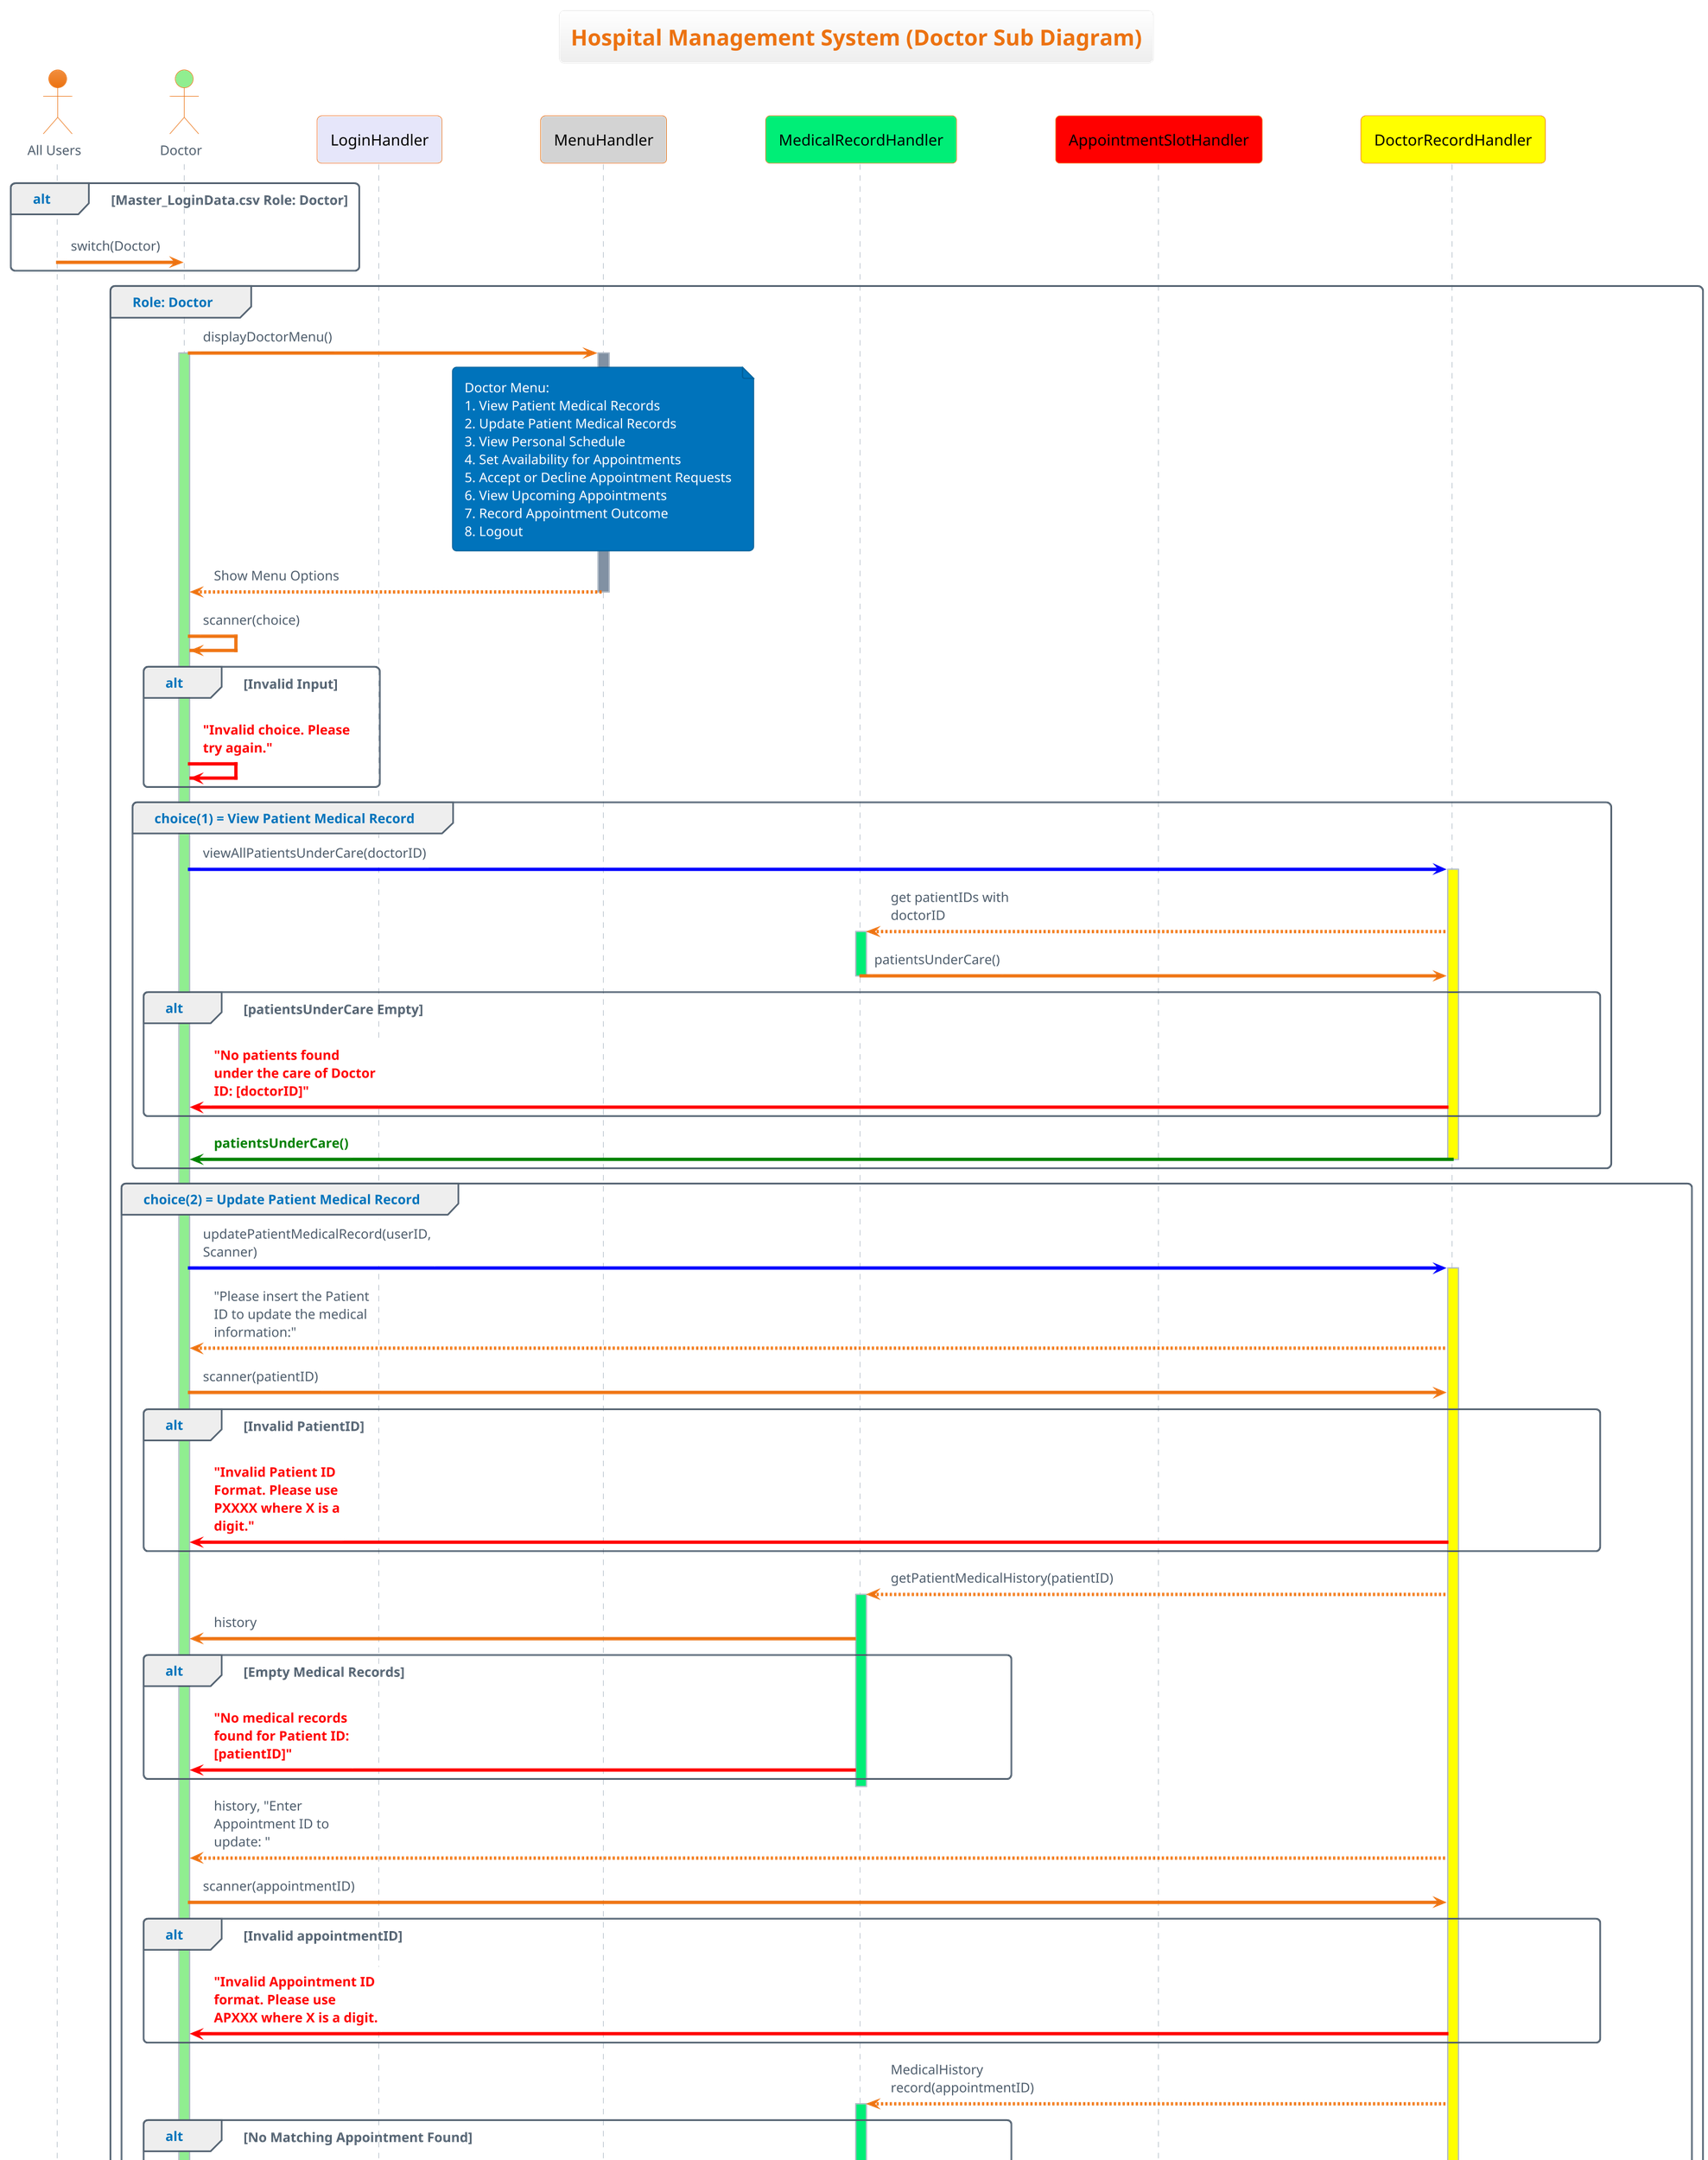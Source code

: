 @startuml
title Hospital Management System (Doctor Sub Diagram)

scale 2

skinparam maxMessageSize 150
skinparam sequenceBoxPadding 10     

skinparam DefaultFontColor black
skinparam sequenceMessageBackgroundColor white
skinparam sequenceMessageFontColor black

skinparam SequenceArrowThickness 2

skinparam SequenceGroupBorderColor gray


' Set font properties for all alt/group text
skinparam sequenceGroupFontName Arial
skinparam sequenceGroupFontSize 14
skinparam sequenceGroupFontColor black
skinparam sequenceGroupBackgroundColor white



!theme aws-orange

actor "All Users" as AllUsers
actor Doctor #LightGreen

skinparam ParticipantFontColor black
skinparam ParticipantFontSize 14
skinparam ParticipantFontName Arial Black

participant LoginHandler #lavender
participant MenuHandler #lightgray
participant MedicalRecordHandler #00ee77
participant AppointmentSlotHandler #red
participant DoctorRecordHandler #yellow

alt Master_LoginData.csv Role: Doctor
    AllUsers -> Doctor: switch(Doctor)
end
Group Role: Doctor
    Doctor -> MenuHandler : displayDoctorMenu()
    activate Doctor #LightGreen
    activate MenuHandler
    note over MenuHandler
        Doctor Menu:
        1. View Patient Medical Records
        2. Update Patient Medical Records
        3. View Personal Schedule
        4. Set Availability for Appointments
        5. Accept or Decline Appointment Requests
        6. View Upcoming Appointments
        7. Record Appointment Outcome
        8. Logout
    end note
    MenuHandler --> Doctor : Show Menu Options
    deactivate MenuHandler
    Doctor -> Doctor : scanner(choice)
    alt Invalid Input
        Doctor -[#red]> Doctor :<font color=red><b>"Invalid choice. Please try again."
    end
    group choice(1) = View Patient Medical Record
        Doctor -[#blue]> DoctorRecordHandler : viewAllPatientsUnderCare(doctorID)
        activate DoctorRecordHandler #yellow
        DoctorRecordHandler --> MedicalRecordHandler: get patientIDs with doctorID
        activate MedicalRecordHandler #00ee77
        MedicalRecordHandler -> DoctorRecordHandler: patientsUnderCare()
        deactivate MedicalRecordHandler #00ee77
        alt patientsUnderCare Empty
            DoctorRecordHandler -[#red]> Doctor :<font color=red><b>"No patients found under the care of Doctor ID: [doctorID]"
        end
        DoctorRecordHandler -[#green]> Doctor :<font color=green><b>patientsUnderCare()
        deactivate DoctorRecordHandler #yellow
    end

    group choice(2) = Update Patient Medical Record
        Doctor -[#blue]> DoctorRecordHandler : updatePatientMedicalRecord(userID, Scanner)
        activate DoctorRecordHandler #yellow
        DoctorRecordHandler --> Doctor: "Please insert the Patient ID to update the medical information:"
        Doctor -> DoctorRecordHandler: scanner(patientID)
        alt Invalid PatientID
            DoctorRecordHandler -[#red]> Doctor :<font color=red><b>"Invalid Patient ID Format. Please use PXXXX where X is a digit."
        end
        DoctorRecordHandler --> MedicalRecordHandler: getPatientMedicalHistory(patientID)
        activate MedicalRecordHandler #00ee77
        MedicalRecordHandler -> Doctor: history
        alt Empty Medical Records
            MedicalRecordHandler -[#red]> Doctor :<font color=red><b>"No medical records found for Patient ID: [patientID]"
        end
        deactivate MedicalRecordHandler #00ee77
        DoctorRecordHandler --> Doctor: history, "Enter Appointment ID to update: "
        Doctor -> DoctorRecordHandler: scanner(appointmentID)
        alt Invalid appointmentID
            DoctorRecordHandler -[#red]> Doctor :<font color=red><b>"Invalid Appointment ID format. Please use APXXX where X is a digit.
        end
        DoctorRecordHandler --> MedicalRecordHandler: MedicalHistory record(appointmentID)
        activate MedicalRecordHandler #00ee77
        alt No Matching Appointment Found
            MedicalRecordHandler -[#red]> Doctor :<font color=red><b>"No matching appointment found."
        end
        MedicalRecordHandler -> DoctorRecordHandler: recordToUpdate
        deactivate MedicalRecordHandler #00ee77
        DoctorRecordHandler --> Doctor: "Choose an option"
        Doctor -> DoctorRecordHandler: scanner(option)

        alt Invalid Input
            Doctor -[#red]-> DoctorRecordHandler :<font color=red><b> "Invalid Input"
        end

        Group 1. Update Type of Service
            DoctorRecordHandler --> Doctor: "Available Type of Services:"
            Doctor -> DoctorRecordHandler: scanner(newService)
            alt Invalid Service Type
                    DoctorRecordHandler -[#red]-> Doctor :<font color=red><b>"Invalid Type of Service. Please choose from the available options.""
            end
            DoctorRecordHandler -> DoctorRecordHandler: updateMedicalRecordInCSV()
            DoctorRecordHandler -[#green]-> Doctor :<font color=green><b>"Medical record updated successfully"
        end
        Group 2. Update Diagnosis
            DoctorRecordHandler --> Doctor: "Enter new Diagnosis"
            Doctor -> DoctorRecordHandler: scanner(newDiagnosis)
            alt Invalid Diagnosis
                DoctorRecordHandler -[#red]-> Doctor :<font color=red><b>"Invalid input for Diagnosis. Only letters and spaces are allowed."
            end
            DoctorRecordHandler -> DoctorRecordHandler: updateMedicalRecordInCSV()
            DoctorRecordHandler -[#green]-> Doctor :<font color=green><b>"Medical record updated successfully"
        end
        Group 3. Update Treatment
            DoctorRecordHandler --> Doctor: "Enter new Treatment"
            Doctor -> DoctorRecordHandler: scanner(newTreatment)
            alt Invalid Treatment
                DoctorRecordHandler -[#red]-> Doctor :<font color=red><b>"Invalid input for Treatment. Only letters and spaces are allowed."
            end
            DoctorRecordHandler -> DoctorRecordHandler: updateMedicalRecordInCSV()
            DoctorRecordHandler -[#green]-> Doctor :<font color=green><b>"Medical record updated successfully"
        end
        Group 4. Update Case Notes
            DoctorRecordHandler --> Doctor: "Enter new Case Notes"
            Doctor -> DoctorRecordHandler: scanner(newCaseNotes)
            DoctorRecordHandler -> DoctorRecordHandler: updateMedicalRecordInCSV()
            DoctorRecordHandler -[#green]-> Doctor :<font color=green><b>"Medical record updated successfully"
        end
        deactivate DoctorRecordHandler
        end
    

    group choice(3) = View Personal Schedule
        Doctor -[#blue]> DoctorRecordHandler : viewDoctorAvailability(userID)
        activate DoctorRecordHandler #yellow
        alt availabilityMap Empty
            DoctorRecordHandler -[#red]-> Doctor :<font color=red><b>"No available time slots found for Doctor ID: [doctorID]"
        end
        DoctorRecordHandler -[#green]-> Doctor :<font color=green><b>"[doctorID] Availability"
        deactivate DoctorRecordHandler #yellow
    end

    group choice(4) = Set Availability for Appointments
        Doctor -[#blue]> DoctorRecordHandler : setDoctorAvailability(userID, Scanner)
        activate DoctorRecordHandler #yellow
        DoctorRecordHandler --> Doctor: "Enter the date of availability (dd/MM/yy): "
        Doctor -> DoctorRecordHandler: scanner(dateInput)
        alt Invalid dateInput
            DoctorRecordHandler -[#red]-> Doctor :<font color=red><b>"Invalid date format. Please use dd/MM/yy."
        end
        DoctorRecordHandler --> Doctor: "Enter the time range (e.g., 1100 - 1800): "
        Doctor -> DoctorRecordHandler: scanner(timeRangeInput)
        alt Invalid timeRangeInput
            DoctorRecordHandler -[#red]-> Doctor :<font color=red><b>"Invalid time range format. Please enter a valid range."
        end
        DoctorRecordHandler -[#green]-> Doctor:<font color=green><b>"Availability set successfully for [date]"
        deactivate DoctorRecordHandler #yellow
    end

    group choice(5) = Accept or Decline Appointment Requests
        Doctor -[#blue]> DoctorRecordHandler : approveOrDisapproveAppointments(userID, Scanner)
        activate DoctorRecordHandler #yellow
        alt pendingAppointments Empty
            DoctorRecordHandler -[#red]-> Doctor :<font color=red><b>"No pending appointments found for Doctor ID: [doctorID]"
        end
        DoctorRecordHandler --> Doctor: "Select Appointment ID to approve/decline"
        Doctor -> DoctorRecordHandler: scanner(selectedAppointmentID)
        alt Invalid appointmentID
            DoctorRecordHandler -[#red]-> Doctor :<font color=red><b>"Invalid Appointment ID selected."
        end
        DoctorRecordHandler --> Doctor: "Do you want to approve this appointment(y/n)"
        Doctor -> DoctorRecordHandler: decision
        alt Invalid Decision
            DoctorRecordHandler -[#red]-> Doctor :<font color=red><b>"Invalid decision. Please enter 'y' for approve or 'n' for decline."
        end
        group Approve Appointment
            DoctorRecordHandler -> DoctorRecordHandler: updateAppointmentStatus\n(selectedAppointmentID, confirmed)
            DoctorRecordHandler -[#green]-> Doctor:<font color=green><b> "Appointment confirmed successfully"
        end
        group Decline Appointment
            DoctorRecordHandler -> DoctorRecordHandler: updateAppointmentStatus\n(selectedAppointmentID, cancelled)
            DoctorRecordHandler -[#green]-> Doctor:<font color=green><b>"Appointment declined and slot made available again."
        end
        deactivate DoctorRecordHandler #yellow
    end

    group choice(6) = View Upcoming Appointments
        Doctor -[#blue]> AppointmentSlotHandler : viewUpcomingAppointments(userID)
        activate AppointmentSlotHandler #red
        alt Appointments Empty
            AppointmentSlotHandler -[#red]-> Doctor :<font color=red><b>"No upcoming appointments found for Patient: [patientID]"
        end
        AppointmentSlotHandler --> Doctor: appointment(patientID)
        deactivate AppointmentSlotHandler #red
    end

    group choice(7) = Record Appointment Outcome
        Doctor -[#blue]> AppointmentSlotHandler : recordAppointmentOutcome(userID, Scanner)
        activate AppointmentSlotHandler #red
        alt Appointments Empty
            AppointmentSlotHandler -[#red]-> Doctor :<font color=red><b>"No upcoming appointments found for Doctor ID: [doctorID]"
        end
        AppointmentSlotHandler --> Doctor: "Select an Appointment ID: "
        Doctor -> AppointmentSlotHandler: scanner(selectedAppointmentID)
        AppointmentSlotHandler --> Doctor: "Are you sure you want to edit this(Yes/No)"
        Doctor -> AppointmentSlotHandler: scanner(confirmation)
        alt confirmation = No
            AppointmentSlotHandler -[#green]-> Doctor:<font color=green><b>"Operation cancelled."
        else confirmation = Yes
            AppointmentSlotHandler --> Doctor: "Enter Diagnosis"
            Doctor -> AppointmentSlotHandler: scanner(diagnosis)
            AppointmentSlotHandler --> Doctor: "Enter Treatment"
            Doctor -> AppointmentSlotHandler: scanner(treatment)
            AppointmentSlotHandler -> AppointmentSlotHandler: loadMedicines()
            alt Medicines Empty
                AppointmentSlotHandler -[#red]-> Doctor :<font color=red><b>"No available medicines found."
            end
            AppointmentSlotHandler --> Doctor: "Enter Prescription (choose from the list): "
            Doctor -> AppointmentSlotHandler: scanner(prescription)
            AppointmentSlotHandler --> Doctor: "Enter Quantity"
            Doctor -> AppointmentSlotHandler: scanner(quantityInput)
            AppointmentSlotHandler --> Doctor: "Enter Case Notes:"
            Doctor -> AppointmentSlotHandler: scanner(caseNotes)
            AppointmentSlotHandler --> Doctor: "Enter Type of Service:"
            Doctor -> AppointmentSlotHandler: scanner(typeOfService)
            AppointmentSlotHandler -> AppointmentSlotHandler: appendDiagnosisToCSV, updateAppointmentOutcome
            AppointmentSlotHandler -[#green]-> Doctor:<font color=green><b>"Appointment outcome recorded successfully."
        end
        deactivate AppointmentSlotHandler #red
    end

    group choice(8) = Logout
        Doctor -[#blue]> LoginHandler : logout(userID, "Doctor")
        activate LoginHandler #lavender
        LoginHandler -[#green]-> Doctor :<font color=green><b>"Logging Out..."
        deactivate LoginHandler
        end
end
        Doctor --> AllUsers: Logged Out
        deactivate Doctor

@enduml